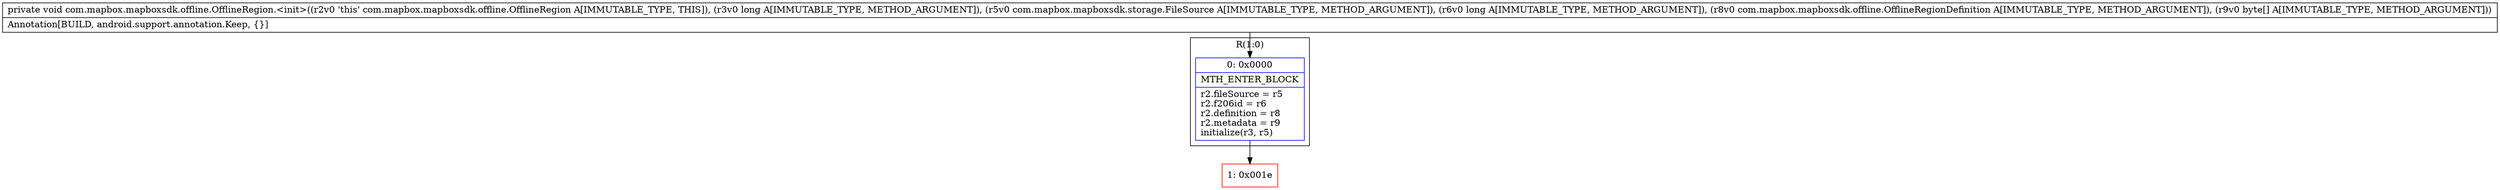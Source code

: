 digraph "CFG forcom.mapbox.mapboxsdk.offline.OfflineRegion.\<init\>(JLcom\/mapbox\/mapboxsdk\/storage\/FileSource;JLcom\/mapbox\/mapboxsdk\/offline\/OfflineRegionDefinition;[B)V" {
subgraph cluster_Region_1824592667 {
label = "R(1:0)";
node [shape=record,color=blue];
Node_0 [shape=record,label="{0\:\ 0x0000|MTH_ENTER_BLOCK\l|r2.fileSource = r5\lr2.f206id = r6\lr2.definition = r8\lr2.metadata = r9\linitialize(r3, r5)\l}"];
}
Node_1 [shape=record,color=red,label="{1\:\ 0x001e}"];
MethodNode[shape=record,label="{private void com.mapbox.mapboxsdk.offline.OfflineRegion.\<init\>((r2v0 'this' com.mapbox.mapboxsdk.offline.OfflineRegion A[IMMUTABLE_TYPE, THIS]), (r3v0 long A[IMMUTABLE_TYPE, METHOD_ARGUMENT]), (r5v0 com.mapbox.mapboxsdk.storage.FileSource A[IMMUTABLE_TYPE, METHOD_ARGUMENT]), (r6v0 long A[IMMUTABLE_TYPE, METHOD_ARGUMENT]), (r8v0 com.mapbox.mapboxsdk.offline.OfflineRegionDefinition A[IMMUTABLE_TYPE, METHOD_ARGUMENT]), (r9v0 byte[] A[IMMUTABLE_TYPE, METHOD_ARGUMENT]))  | Annotation[BUILD, android.support.annotation.Keep, \{\}]\l}"];
MethodNode -> Node_0;
Node_0 -> Node_1;
}

